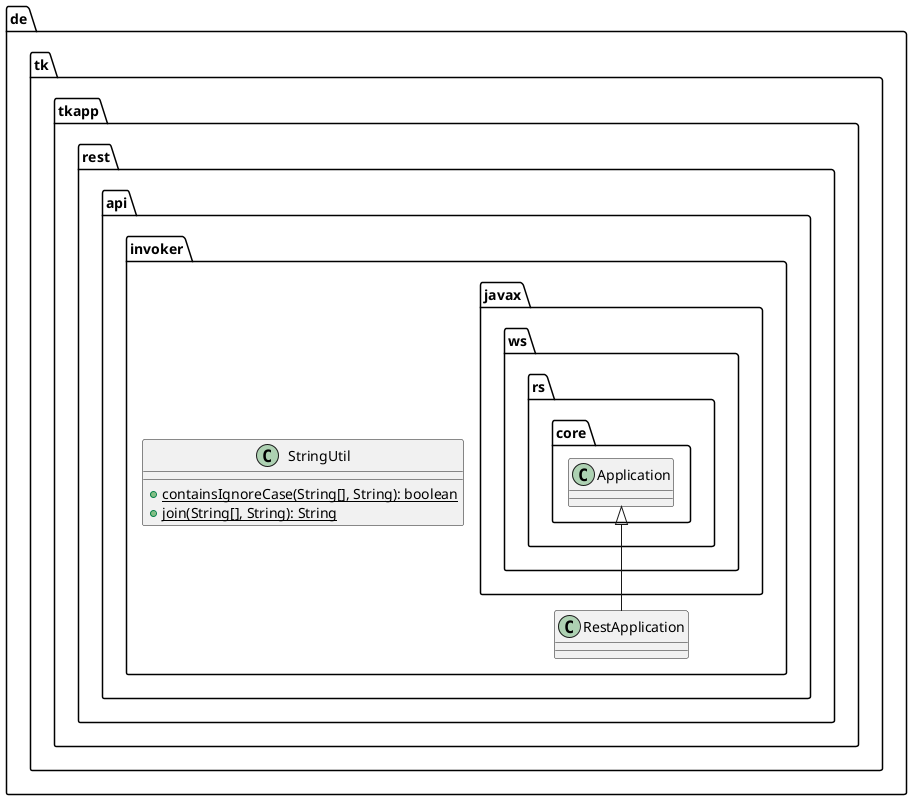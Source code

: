 @startuml

    namespace de.tk.tkapp.rest.api.invoker {

        class StringUtil {
            {static} +containsIgnoreCase(String[], String): boolean
            {static} +join(String[], String): String
        }

        class RestApplication {
        }

        class javax.ws.rs.core.Application
        javax.ws.rs.core.Application <|-- RestApplication

    }

@enduml

